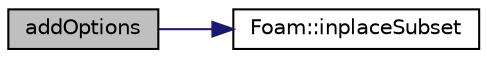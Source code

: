 digraph "addOptions"
{
  bgcolor="transparent";
  edge [fontname="Helvetica",fontsize="10",labelfontname="Helvetica",labelfontsize="10"];
  node [fontname="Helvetica",fontsize="10",shape=record];
  rankdir="LR";
  Node1 [label="addOptions",height=0.2,width=0.4,color="black", fillcolor="grey75", style="filled" fontcolor="black"];
  Node1 -> Node2 [color="midnightblue",fontsize="10",style="solid",fontname="Helvetica"];
  Node2 [label="Foam::inplaceSubset",height=0.2,width=0.4,color="black",URL="$namespaceFoam.html#a0f93e63c4440ae153f403571e083a9eb",tooltip="Inplace extract elements of the input list when select is true. "];
}

